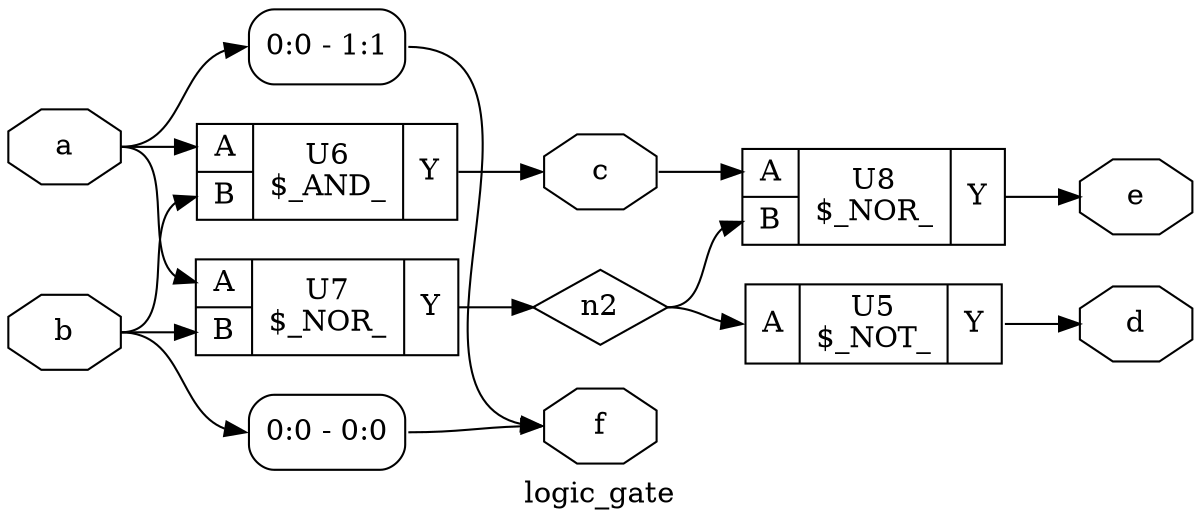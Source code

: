 digraph "logic_gate" {
label="logic_gate";
rankdir="LR";
remincross=true;
n1 [ shape=diamond, label="n2", color="black", fontcolor="black" ];
n2 [ shape=octagon, label="f", color="black", fontcolor="black" ];
n3 [ shape=octagon, label="e", color="black", fontcolor="black" ];
n4 [ shape=octagon, label="d", color="black", fontcolor="black" ];
n5 [ shape=octagon, label="c", color="black", fontcolor="black" ];
n6 [ shape=octagon, label="b", color="black", fontcolor="black" ];
n7 [ shape=octagon, label="a", color="black", fontcolor="black" ];
c10 [ shape=record, label="{{<p8> A}|U5\n$_NOT_|{<p9> Y}}",  ];
c12 [ shape=record, label="{{<p8> A|<p11> B}|U6\n$_AND_|{<p9> Y}}",  ];
c13 [ shape=record, label="{{<p8> A|<p11> B}|U7\n$_NOR_|{<p9> Y}}",  ];
c14 [ shape=record, label="{{<p8> A|<p11> B}|U8\n$_NOR_|{<p9> Y}}",  ];
x0 [ shape=record, style=rounded, label="<s0> 0:0 - 1:1 ", color="black", fontcolor="black" ];
x1 [ shape=record, style=rounded, label="<s0> 0:0 - 0:0 ", color="black", fontcolor="black" ];
c13:p9:e -> n1:w [color="black", fontcolor="black", label=""];
n1:e -> c10:p8:w [color="black", fontcolor="black", label=""];
n1:e -> c14:p11:w [color="black", fontcolor="black", label=""];
x0:s0:e -> n2:w [color="black", fontcolor="black", label=""];
x1:s0:e -> n2:w [color="black", fontcolor="black", label=""];
c14:p9:e -> n3:w [color="black", fontcolor="black", label=""];
c10:p9:e -> n4:w [color="black", fontcolor="black", label=""];
c12:p9:e -> n5:w [color="black", fontcolor="black", label=""];
n5:e -> c14:p8:w [color="black", fontcolor="black", label=""];
n6:e -> c12:p11:w [color="black", fontcolor="black", label=""];
n6:e -> c13:p11:w [color="black", fontcolor="black", label=""];
n6:e -> x1:w [color="black", fontcolor="black", label=""];
n7:e -> c12:p8:w [color="black", fontcolor="black", label=""];
n7:e -> c13:p8:w [color="black", fontcolor="black", label=""];
n7:e -> x0:w [color="black", fontcolor="black", label=""];
}
